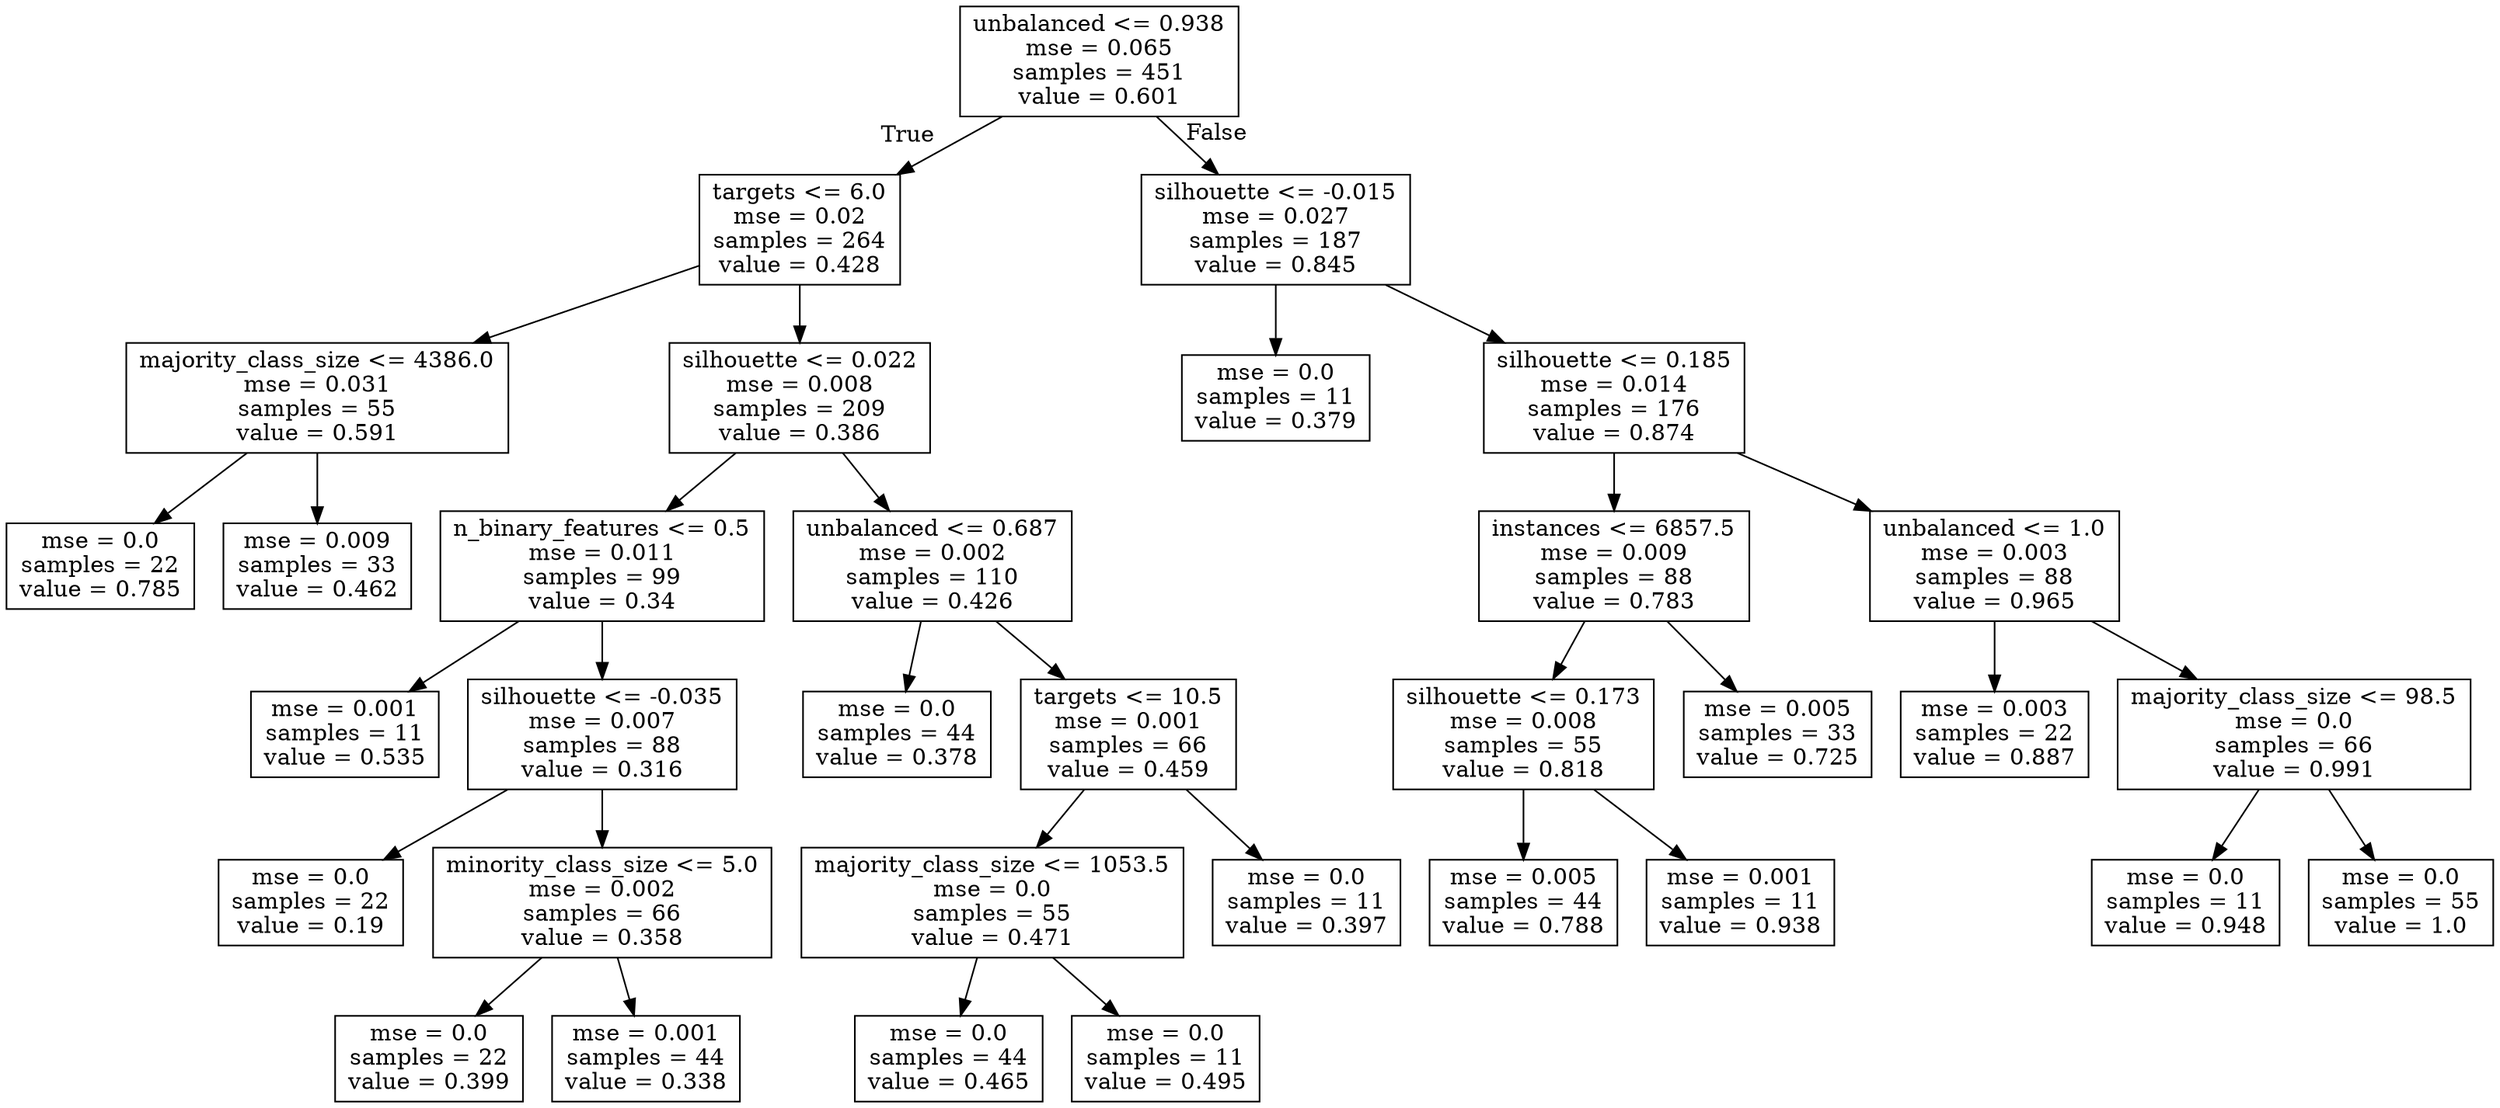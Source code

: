 digraph Tree {
node [shape=box] ;
0 [label="unbalanced <= 0.938\nmse = 0.065\nsamples = 451\nvalue = 0.601"] ;
1 [label="targets <= 6.0\nmse = 0.02\nsamples = 264\nvalue = 0.428"] ;
0 -> 1 [labeldistance=2.5, labelangle=45, headlabel="True"] ;
2 [label="majority_class_size <= 4386.0\nmse = 0.031\nsamples = 55\nvalue = 0.591"] ;
1 -> 2 ;
3 [label="mse = 0.0\nsamples = 22\nvalue = 0.785"] ;
2 -> 3 ;
4 [label="mse = 0.009\nsamples = 33\nvalue = 0.462"] ;
2 -> 4 ;
5 [label="silhouette <= 0.022\nmse = 0.008\nsamples = 209\nvalue = 0.386"] ;
1 -> 5 ;
6 [label="n_binary_features <= 0.5\nmse = 0.011\nsamples = 99\nvalue = 0.34"] ;
5 -> 6 ;
7 [label="mse = 0.001\nsamples = 11\nvalue = 0.535"] ;
6 -> 7 ;
8 [label="silhouette <= -0.035\nmse = 0.007\nsamples = 88\nvalue = 0.316"] ;
6 -> 8 ;
9 [label="mse = 0.0\nsamples = 22\nvalue = 0.19"] ;
8 -> 9 ;
10 [label="minority_class_size <= 5.0\nmse = 0.002\nsamples = 66\nvalue = 0.358"] ;
8 -> 10 ;
11 [label="mse = 0.0\nsamples = 22\nvalue = 0.399"] ;
10 -> 11 ;
12 [label="mse = 0.001\nsamples = 44\nvalue = 0.338"] ;
10 -> 12 ;
13 [label="unbalanced <= 0.687\nmse = 0.002\nsamples = 110\nvalue = 0.426"] ;
5 -> 13 ;
14 [label="mse = 0.0\nsamples = 44\nvalue = 0.378"] ;
13 -> 14 ;
15 [label="targets <= 10.5\nmse = 0.001\nsamples = 66\nvalue = 0.459"] ;
13 -> 15 ;
16 [label="majority_class_size <= 1053.5\nmse = 0.0\nsamples = 55\nvalue = 0.471"] ;
15 -> 16 ;
17 [label="mse = 0.0\nsamples = 44\nvalue = 0.465"] ;
16 -> 17 ;
18 [label="mse = 0.0\nsamples = 11\nvalue = 0.495"] ;
16 -> 18 ;
19 [label="mse = 0.0\nsamples = 11\nvalue = 0.397"] ;
15 -> 19 ;
20 [label="silhouette <= -0.015\nmse = 0.027\nsamples = 187\nvalue = 0.845"] ;
0 -> 20 [labeldistance=2.5, labelangle=-45, headlabel="False"] ;
21 [label="mse = 0.0\nsamples = 11\nvalue = 0.379"] ;
20 -> 21 ;
22 [label="silhouette <= 0.185\nmse = 0.014\nsamples = 176\nvalue = 0.874"] ;
20 -> 22 ;
23 [label="instances <= 6857.5\nmse = 0.009\nsamples = 88\nvalue = 0.783"] ;
22 -> 23 ;
24 [label="silhouette <= 0.173\nmse = 0.008\nsamples = 55\nvalue = 0.818"] ;
23 -> 24 ;
25 [label="mse = 0.005\nsamples = 44\nvalue = 0.788"] ;
24 -> 25 ;
26 [label="mse = 0.001\nsamples = 11\nvalue = 0.938"] ;
24 -> 26 ;
27 [label="mse = 0.005\nsamples = 33\nvalue = 0.725"] ;
23 -> 27 ;
28 [label="unbalanced <= 1.0\nmse = 0.003\nsamples = 88\nvalue = 0.965"] ;
22 -> 28 ;
29 [label="mse = 0.003\nsamples = 22\nvalue = 0.887"] ;
28 -> 29 ;
30 [label="majority_class_size <= 98.5\nmse = 0.0\nsamples = 66\nvalue = 0.991"] ;
28 -> 30 ;
31 [label="mse = 0.0\nsamples = 11\nvalue = 0.948"] ;
30 -> 31 ;
32 [label="mse = 0.0\nsamples = 55\nvalue = 1.0"] ;
30 -> 32 ;
}